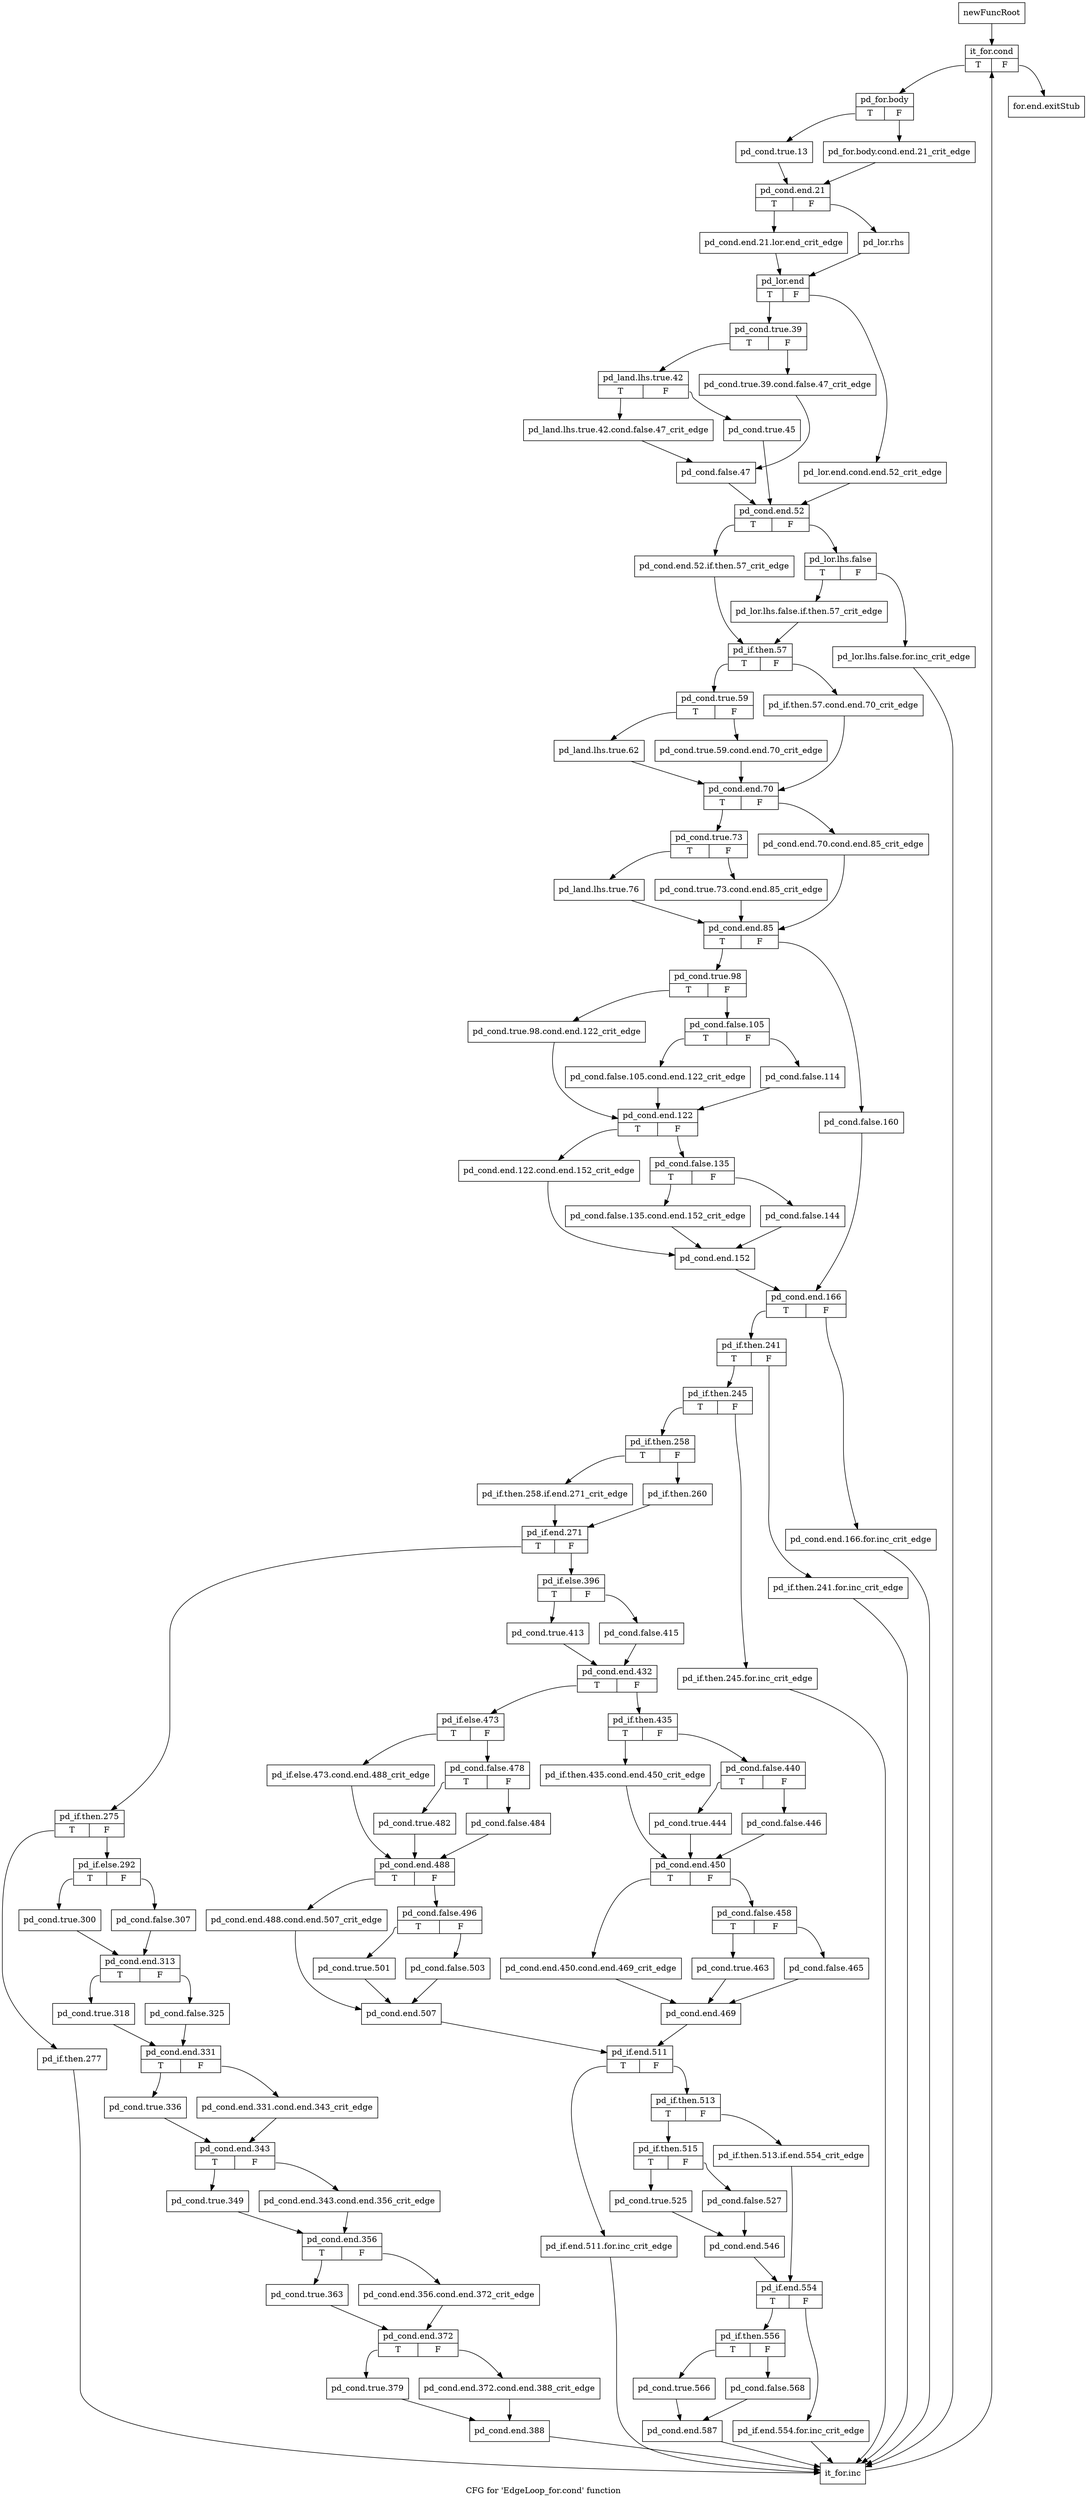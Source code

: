 digraph "CFG for 'EdgeLoop_for.cond' function" {
	label="CFG for 'EdgeLoop_for.cond' function";

	Node0x228fae0 [shape=record,label="{newFuncRoot}"];
	Node0x228fae0 -> Node0x228fb80;
	Node0x228fb30 [shape=record,label="{for.end.exitStub}"];
	Node0x228fb80 [shape=record,label="{it_for.cond|{<s0>T|<s1>F}}"];
	Node0x228fb80:s0 -> Node0x228fbd0;
	Node0x228fb80:s1 -> Node0x228fb30;
	Node0x228fbd0 [shape=record,label="{pd_for.body|{<s0>T|<s1>F}}"];
	Node0x228fbd0:s0 -> Node0x228fc70;
	Node0x228fbd0:s1 -> Node0x228fc20;
	Node0x228fc20 [shape=record,label="{pd_for.body.cond.end.21_crit_edge}"];
	Node0x228fc20 -> Node0x228fcc0;
	Node0x228fc70 [shape=record,label="{pd_cond.true.13}"];
	Node0x228fc70 -> Node0x228fcc0;
	Node0x228fcc0 [shape=record,label="{pd_cond.end.21|{<s0>T|<s1>F}}"];
	Node0x228fcc0:s0 -> Node0x228fd60;
	Node0x228fcc0:s1 -> Node0x228fd10;
	Node0x228fd10 [shape=record,label="{pd_lor.rhs}"];
	Node0x228fd10 -> Node0x228fdb0;
	Node0x228fd60 [shape=record,label="{pd_cond.end.21.lor.end_crit_edge}"];
	Node0x228fd60 -> Node0x228fdb0;
	Node0x228fdb0 [shape=record,label="{pd_lor.end|{<s0>T|<s1>F}}"];
	Node0x228fdb0:s0 -> Node0x228fe50;
	Node0x228fdb0:s1 -> Node0x228fe00;
	Node0x228fe00 [shape=record,label="{pd_lor.end.cond.end.52_crit_edge}"];
	Node0x228fe00 -> Node0x2290030;
	Node0x228fe50 [shape=record,label="{pd_cond.true.39|{<s0>T|<s1>F}}"];
	Node0x228fe50:s0 -> Node0x228fef0;
	Node0x228fe50:s1 -> Node0x228fea0;
	Node0x228fea0 [shape=record,label="{pd_cond.true.39.cond.false.47_crit_edge}"];
	Node0x228fea0 -> Node0x228ffe0;
	Node0x228fef0 [shape=record,label="{pd_land.lhs.true.42|{<s0>T|<s1>F}}"];
	Node0x228fef0:s0 -> Node0x228ff90;
	Node0x228fef0:s1 -> Node0x228ff40;
	Node0x228ff40 [shape=record,label="{pd_cond.true.45}"];
	Node0x228ff40 -> Node0x2290030;
	Node0x228ff90 [shape=record,label="{pd_land.lhs.true.42.cond.false.47_crit_edge}"];
	Node0x228ff90 -> Node0x228ffe0;
	Node0x228ffe0 [shape=record,label="{pd_cond.false.47}"];
	Node0x228ffe0 -> Node0x2290030;
	Node0x2290030 [shape=record,label="{pd_cond.end.52|{<s0>T|<s1>F}}"];
	Node0x2290030:s0 -> Node0x2290170;
	Node0x2290030:s1 -> Node0x2290080;
	Node0x2290080 [shape=record,label="{pd_lor.lhs.false|{<s0>T|<s1>F}}"];
	Node0x2290080:s0 -> Node0x2290120;
	Node0x2290080:s1 -> Node0x22900d0;
	Node0x22900d0 [shape=record,label="{pd_lor.lhs.false.for.inc_crit_edge}"];
	Node0x22900d0 -> Node0x2291f20;
	Node0x2290120 [shape=record,label="{pd_lor.lhs.false.if.then.57_crit_edge}"];
	Node0x2290120 -> Node0x22901c0;
	Node0x2290170 [shape=record,label="{pd_cond.end.52.if.then.57_crit_edge}"];
	Node0x2290170 -> Node0x22901c0;
	Node0x22901c0 [shape=record,label="{pd_if.then.57|{<s0>T|<s1>F}}"];
	Node0x22901c0:s0 -> Node0x2290260;
	Node0x22901c0:s1 -> Node0x2290210;
	Node0x2290210 [shape=record,label="{pd_if.then.57.cond.end.70_crit_edge}"];
	Node0x2290210 -> Node0x2290350;
	Node0x2290260 [shape=record,label="{pd_cond.true.59|{<s0>T|<s1>F}}"];
	Node0x2290260:s0 -> Node0x2290300;
	Node0x2290260:s1 -> Node0x22902b0;
	Node0x22902b0 [shape=record,label="{pd_cond.true.59.cond.end.70_crit_edge}"];
	Node0x22902b0 -> Node0x2290350;
	Node0x2290300 [shape=record,label="{pd_land.lhs.true.62}"];
	Node0x2290300 -> Node0x2290350;
	Node0x2290350 [shape=record,label="{pd_cond.end.70|{<s0>T|<s1>F}}"];
	Node0x2290350:s0 -> Node0x22903f0;
	Node0x2290350:s1 -> Node0x22903a0;
	Node0x22903a0 [shape=record,label="{pd_cond.end.70.cond.end.85_crit_edge}"];
	Node0x22903a0 -> Node0x22904e0;
	Node0x22903f0 [shape=record,label="{pd_cond.true.73|{<s0>T|<s1>F}}"];
	Node0x22903f0:s0 -> Node0x2290490;
	Node0x22903f0:s1 -> Node0x2290440;
	Node0x2290440 [shape=record,label="{pd_cond.true.73.cond.end.85_crit_edge}"];
	Node0x2290440 -> Node0x22904e0;
	Node0x2290490 [shape=record,label="{pd_land.lhs.true.76}"];
	Node0x2290490 -> Node0x22904e0;
	Node0x22904e0 [shape=record,label="{pd_cond.end.85|{<s0>T|<s1>F}}"];
	Node0x22904e0:s0 -> Node0x2290580;
	Node0x22904e0:s1 -> Node0x2290530;
	Node0x2290530 [shape=record,label="{pd_cond.false.160}"];
	Node0x2290530 -> Node0x22908f0;
	Node0x2290580 [shape=record,label="{pd_cond.true.98|{<s0>T|<s1>F}}"];
	Node0x2290580:s0 -> Node0x22906c0;
	Node0x2290580:s1 -> Node0x22905d0;
	Node0x22905d0 [shape=record,label="{pd_cond.false.105|{<s0>T|<s1>F}}"];
	Node0x22905d0:s0 -> Node0x2290670;
	Node0x22905d0:s1 -> Node0x2290620;
	Node0x2290620 [shape=record,label="{pd_cond.false.114}"];
	Node0x2290620 -> Node0x2290710;
	Node0x2290670 [shape=record,label="{pd_cond.false.105.cond.end.122_crit_edge}"];
	Node0x2290670 -> Node0x2290710;
	Node0x22906c0 [shape=record,label="{pd_cond.true.98.cond.end.122_crit_edge}"];
	Node0x22906c0 -> Node0x2290710;
	Node0x2290710 [shape=record,label="{pd_cond.end.122|{<s0>T|<s1>F}}"];
	Node0x2290710:s0 -> Node0x2290850;
	Node0x2290710:s1 -> Node0x2290760;
	Node0x2290760 [shape=record,label="{pd_cond.false.135|{<s0>T|<s1>F}}"];
	Node0x2290760:s0 -> Node0x2290800;
	Node0x2290760:s1 -> Node0x22907b0;
	Node0x22907b0 [shape=record,label="{pd_cond.false.144}"];
	Node0x22907b0 -> Node0x22908a0;
	Node0x2290800 [shape=record,label="{pd_cond.false.135.cond.end.152_crit_edge}"];
	Node0x2290800 -> Node0x22908a0;
	Node0x2290850 [shape=record,label="{pd_cond.end.122.cond.end.152_crit_edge}"];
	Node0x2290850 -> Node0x22908a0;
	Node0x22908a0 [shape=record,label="{pd_cond.end.152}"];
	Node0x22908a0 -> Node0x22908f0;
	Node0x22908f0 [shape=record,label="{pd_cond.end.166|{<s0>T|<s1>F}}"];
	Node0x22908f0:s0 -> Node0x2290990;
	Node0x22908f0:s1 -> Node0x2290940;
	Node0x2290940 [shape=record,label="{pd_cond.end.166.for.inc_crit_edge}"];
	Node0x2290940 -> Node0x2291f20;
	Node0x2290990 [shape=record,label="{pd_if.then.241|{<s0>T|<s1>F}}"];
	Node0x2290990:s0 -> Node0x2290a30;
	Node0x2290990:s1 -> Node0x22909e0;
	Node0x22909e0 [shape=record,label="{pd_if.then.241.for.inc_crit_edge}"];
	Node0x22909e0 -> Node0x2291f20;
	Node0x2290a30 [shape=record,label="{pd_if.then.245|{<s0>T|<s1>F}}"];
	Node0x2290a30:s0 -> Node0x2290ad0;
	Node0x2290a30:s1 -> Node0x2290a80;
	Node0x2290a80 [shape=record,label="{pd_if.then.245.for.inc_crit_edge}"];
	Node0x2290a80 -> Node0x2291f20;
	Node0x2290ad0 [shape=record,label="{pd_if.then.258|{<s0>T|<s1>F}}"];
	Node0x2290ad0:s0 -> Node0x2290b70;
	Node0x2290ad0:s1 -> Node0x2290b20;
	Node0x2290b20 [shape=record,label="{pd_if.then.260}"];
	Node0x2290b20 -> Node0x2290bc0;
	Node0x2290b70 [shape=record,label="{pd_if.then.258.if.end.271_crit_edge}"];
	Node0x2290b70 -> Node0x2290bc0;
	Node0x2290bc0 [shape=record,label="{pd_if.end.271|{<s0>T|<s1>F}}"];
	Node0x2290bc0:s0 -> Node0x2291890;
	Node0x2290bc0:s1 -> Node0x2290c10;
	Node0x2290c10 [shape=record,label="{pd_if.else.396|{<s0>T|<s1>F}}"];
	Node0x2290c10:s0 -> Node0x2290cb0;
	Node0x2290c10:s1 -> Node0x2290c60;
	Node0x2290c60 [shape=record,label="{pd_cond.false.415}"];
	Node0x2290c60 -> Node0x2290d00;
	Node0x2290cb0 [shape=record,label="{pd_cond.true.413}"];
	Node0x2290cb0 -> Node0x2290d00;
	Node0x2290d00 [shape=record,label="{pd_cond.end.432|{<s0>T|<s1>F}}"];
	Node0x2290d00:s0 -> Node0x22910c0;
	Node0x2290d00:s1 -> Node0x2290d50;
	Node0x2290d50 [shape=record,label="{pd_if.then.435|{<s0>T|<s1>F}}"];
	Node0x2290d50:s0 -> Node0x2290e90;
	Node0x2290d50:s1 -> Node0x2290da0;
	Node0x2290da0 [shape=record,label="{pd_cond.false.440|{<s0>T|<s1>F}}"];
	Node0x2290da0:s0 -> Node0x2290e40;
	Node0x2290da0:s1 -> Node0x2290df0;
	Node0x2290df0 [shape=record,label="{pd_cond.false.446}"];
	Node0x2290df0 -> Node0x2290ee0;
	Node0x2290e40 [shape=record,label="{pd_cond.true.444}"];
	Node0x2290e40 -> Node0x2290ee0;
	Node0x2290e90 [shape=record,label="{pd_if.then.435.cond.end.450_crit_edge}"];
	Node0x2290e90 -> Node0x2290ee0;
	Node0x2290ee0 [shape=record,label="{pd_cond.end.450|{<s0>T|<s1>F}}"];
	Node0x2290ee0:s0 -> Node0x2291020;
	Node0x2290ee0:s1 -> Node0x2290f30;
	Node0x2290f30 [shape=record,label="{pd_cond.false.458|{<s0>T|<s1>F}}"];
	Node0x2290f30:s0 -> Node0x2290fd0;
	Node0x2290f30:s1 -> Node0x2290f80;
	Node0x2290f80 [shape=record,label="{pd_cond.false.465}"];
	Node0x2290f80 -> Node0x2291070;
	Node0x2290fd0 [shape=record,label="{pd_cond.true.463}"];
	Node0x2290fd0 -> Node0x2291070;
	Node0x2291020 [shape=record,label="{pd_cond.end.450.cond.end.469_crit_edge}"];
	Node0x2291020 -> Node0x2291070;
	Node0x2291070 [shape=record,label="{pd_cond.end.469}"];
	Node0x2291070 -> Node0x2291430;
	Node0x22910c0 [shape=record,label="{pd_if.else.473|{<s0>T|<s1>F}}"];
	Node0x22910c0:s0 -> Node0x2291200;
	Node0x22910c0:s1 -> Node0x2291110;
	Node0x2291110 [shape=record,label="{pd_cond.false.478|{<s0>T|<s1>F}}"];
	Node0x2291110:s0 -> Node0x22911b0;
	Node0x2291110:s1 -> Node0x2291160;
	Node0x2291160 [shape=record,label="{pd_cond.false.484}"];
	Node0x2291160 -> Node0x2291250;
	Node0x22911b0 [shape=record,label="{pd_cond.true.482}"];
	Node0x22911b0 -> Node0x2291250;
	Node0x2291200 [shape=record,label="{pd_if.else.473.cond.end.488_crit_edge}"];
	Node0x2291200 -> Node0x2291250;
	Node0x2291250 [shape=record,label="{pd_cond.end.488|{<s0>T|<s1>F}}"];
	Node0x2291250:s0 -> Node0x2291390;
	Node0x2291250:s1 -> Node0x22912a0;
	Node0x22912a0 [shape=record,label="{pd_cond.false.496|{<s0>T|<s1>F}}"];
	Node0x22912a0:s0 -> Node0x2291340;
	Node0x22912a0:s1 -> Node0x22912f0;
	Node0x22912f0 [shape=record,label="{pd_cond.false.503}"];
	Node0x22912f0 -> Node0x22913e0;
	Node0x2291340 [shape=record,label="{pd_cond.true.501}"];
	Node0x2291340 -> Node0x22913e0;
	Node0x2291390 [shape=record,label="{pd_cond.end.488.cond.end.507_crit_edge}"];
	Node0x2291390 -> Node0x22913e0;
	Node0x22913e0 [shape=record,label="{pd_cond.end.507}"];
	Node0x22913e0 -> Node0x2291430;
	Node0x2291430 [shape=record,label="{pd_if.end.511|{<s0>T|<s1>F}}"];
	Node0x2291430:s0 -> Node0x2291840;
	Node0x2291430:s1 -> Node0x2291480;
	Node0x2291480 [shape=record,label="{pd_if.then.513|{<s0>T|<s1>F}}"];
	Node0x2291480:s0 -> Node0x2291520;
	Node0x2291480:s1 -> Node0x22914d0;
	Node0x22914d0 [shape=record,label="{pd_if.then.513.if.end.554_crit_edge}"];
	Node0x22914d0 -> Node0x2291660;
	Node0x2291520 [shape=record,label="{pd_if.then.515|{<s0>T|<s1>F}}"];
	Node0x2291520:s0 -> Node0x22915c0;
	Node0x2291520:s1 -> Node0x2291570;
	Node0x2291570 [shape=record,label="{pd_cond.false.527}"];
	Node0x2291570 -> Node0x2291610;
	Node0x22915c0 [shape=record,label="{pd_cond.true.525}"];
	Node0x22915c0 -> Node0x2291610;
	Node0x2291610 [shape=record,label="{pd_cond.end.546}"];
	Node0x2291610 -> Node0x2291660;
	Node0x2291660 [shape=record,label="{pd_if.end.554|{<s0>T|<s1>F}}"];
	Node0x2291660:s0 -> Node0x2291700;
	Node0x2291660:s1 -> Node0x22916b0;
	Node0x22916b0 [shape=record,label="{pd_if.end.554.for.inc_crit_edge}"];
	Node0x22916b0 -> Node0x2291f20;
	Node0x2291700 [shape=record,label="{pd_if.then.556|{<s0>T|<s1>F}}"];
	Node0x2291700:s0 -> Node0x22917a0;
	Node0x2291700:s1 -> Node0x2291750;
	Node0x2291750 [shape=record,label="{pd_cond.false.568}"];
	Node0x2291750 -> Node0x22917f0;
	Node0x22917a0 [shape=record,label="{pd_cond.true.566}"];
	Node0x22917a0 -> Node0x22917f0;
	Node0x22917f0 [shape=record,label="{pd_cond.end.587}"];
	Node0x22917f0 -> Node0x2291f20;
	Node0x2291840 [shape=record,label="{pd_if.end.511.for.inc_crit_edge}"];
	Node0x2291840 -> Node0x2291f20;
	Node0x2291890 [shape=record,label="{pd_if.then.275|{<s0>T|<s1>F}}"];
	Node0x2291890:s0 -> Node0x2291ed0;
	Node0x2291890:s1 -> Node0x22918e0;
	Node0x22918e0 [shape=record,label="{pd_if.else.292|{<s0>T|<s1>F}}"];
	Node0x22918e0:s0 -> Node0x2291980;
	Node0x22918e0:s1 -> Node0x2291930;
	Node0x2291930 [shape=record,label="{pd_cond.false.307}"];
	Node0x2291930 -> Node0x22919d0;
	Node0x2291980 [shape=record,label="{pd_cond.true.300}"];
	Node0x2291980 -> Node0x22919d0;
	Node0x22919d0 [shape=record,label="{pd_cond.end.313|{<s0>T|<s1>F}}"];
	Node0x22919d0:s0 -> Node0x2291a70;
	Node0x22919d0:s1 -> Node0x2291a20;
	Node0x2291a20 [shape=record,label="{pd_cond.false.325}"];
	Node0x2291a20 -> Node0x2291ac0;
	Node0x2291a70 [shape=record,label="{pd_cond.true.318}"];
	Node0x2291a70 -> Node0x2291ac0;
	Node0x2291ac0 [shape=record,label="{pd_cond.end.331|{<s0>T|<s1>F}}"];
	Node0x2291ac0:s0 -> Node0x2291b60;
	Node0x2291ac0:s1 -> Node0x2291b10;
	Node0x2291b10 [shape=record,label="{pd_cond.end.331.cond.end.343_crit_edge}"];
	Node0x2291b10 -> Node0x2291bb0;
	Node0x2291b60 [shape=record,label="{pd_cond.true.336}"];
	Node0x2291b60 -> Node0x2291bb0;
	Node0x2291bb0 [shape=record,label="{pd_cond.end.343|{<s0>T|<s1>F}}"];
	Node0x2291bb0:s0 -> Node0x2291c50;
	Node0x2291bb0:s1 -> Node0x2291c00;
	Node0x2291c00 [shape=record,label="{pd_cond.end.343.cond.end.356_crit_edge}"];
	Node0x2291c00 -> Node0x2291ca0;
	Node0x2291c50 [shape=record,label="{pd_cond.true.349}"];
	Node0x2291c50 -> Node0x2291ca0;
	Node0x2291ca0 [shape=record,label="{pd_cond.end.356|{<s0>T|<s1>F}}"];
	Node0x2291ca0:s0 -> Node0x2291d40;
	Node0x2291ca0:s1 -> Node0x2291cf0;
	Node0x2291cf0 [shape=record,label="{pd_cond.end.356.cond.end.372_crit_edge}"];
	Node0x2291cf0 -> Node0x2291d90;
	Node0x2291d40 [shape=record,label="{pd_cond.true.363}"];
	Node0x2291d40 -> Node0x2291d90;
	Node0x2291d90 [shape=record,label="{pd_cond.end.372|{<s0>T|<s1>F}}"];
	Node0x2291d90:s0 -> Node0x2291e30;
	Node0x2291d90:s1 -> Node0x2291de0;
	Node0x2291de0 [shape=record,label="{pd_cond.end.372.cond.end.388_crit_edge}"];
	Node0x2291de0 -> Node0x2291e80;
	Node0x2291e30 [shape=record,label="{pd_cond.true.379}"];
	Node0x2291e30 -> Node0x2291e80;
	Node0x2291e80 [shape=record,label="{pd_cond.end.388}"];
	Node0x2291e80 -> Node0x2291f20;
	Node0x2291ed0 [shape=record,label="{pd_if.then.277}"];
	Node0x2291ed0 -> Node0x2291f20;
	Node0x2291f20 [shape=record,label="{it_for.inc}"];
	Node0x2291f20 -> Node0x228fb80;
}
